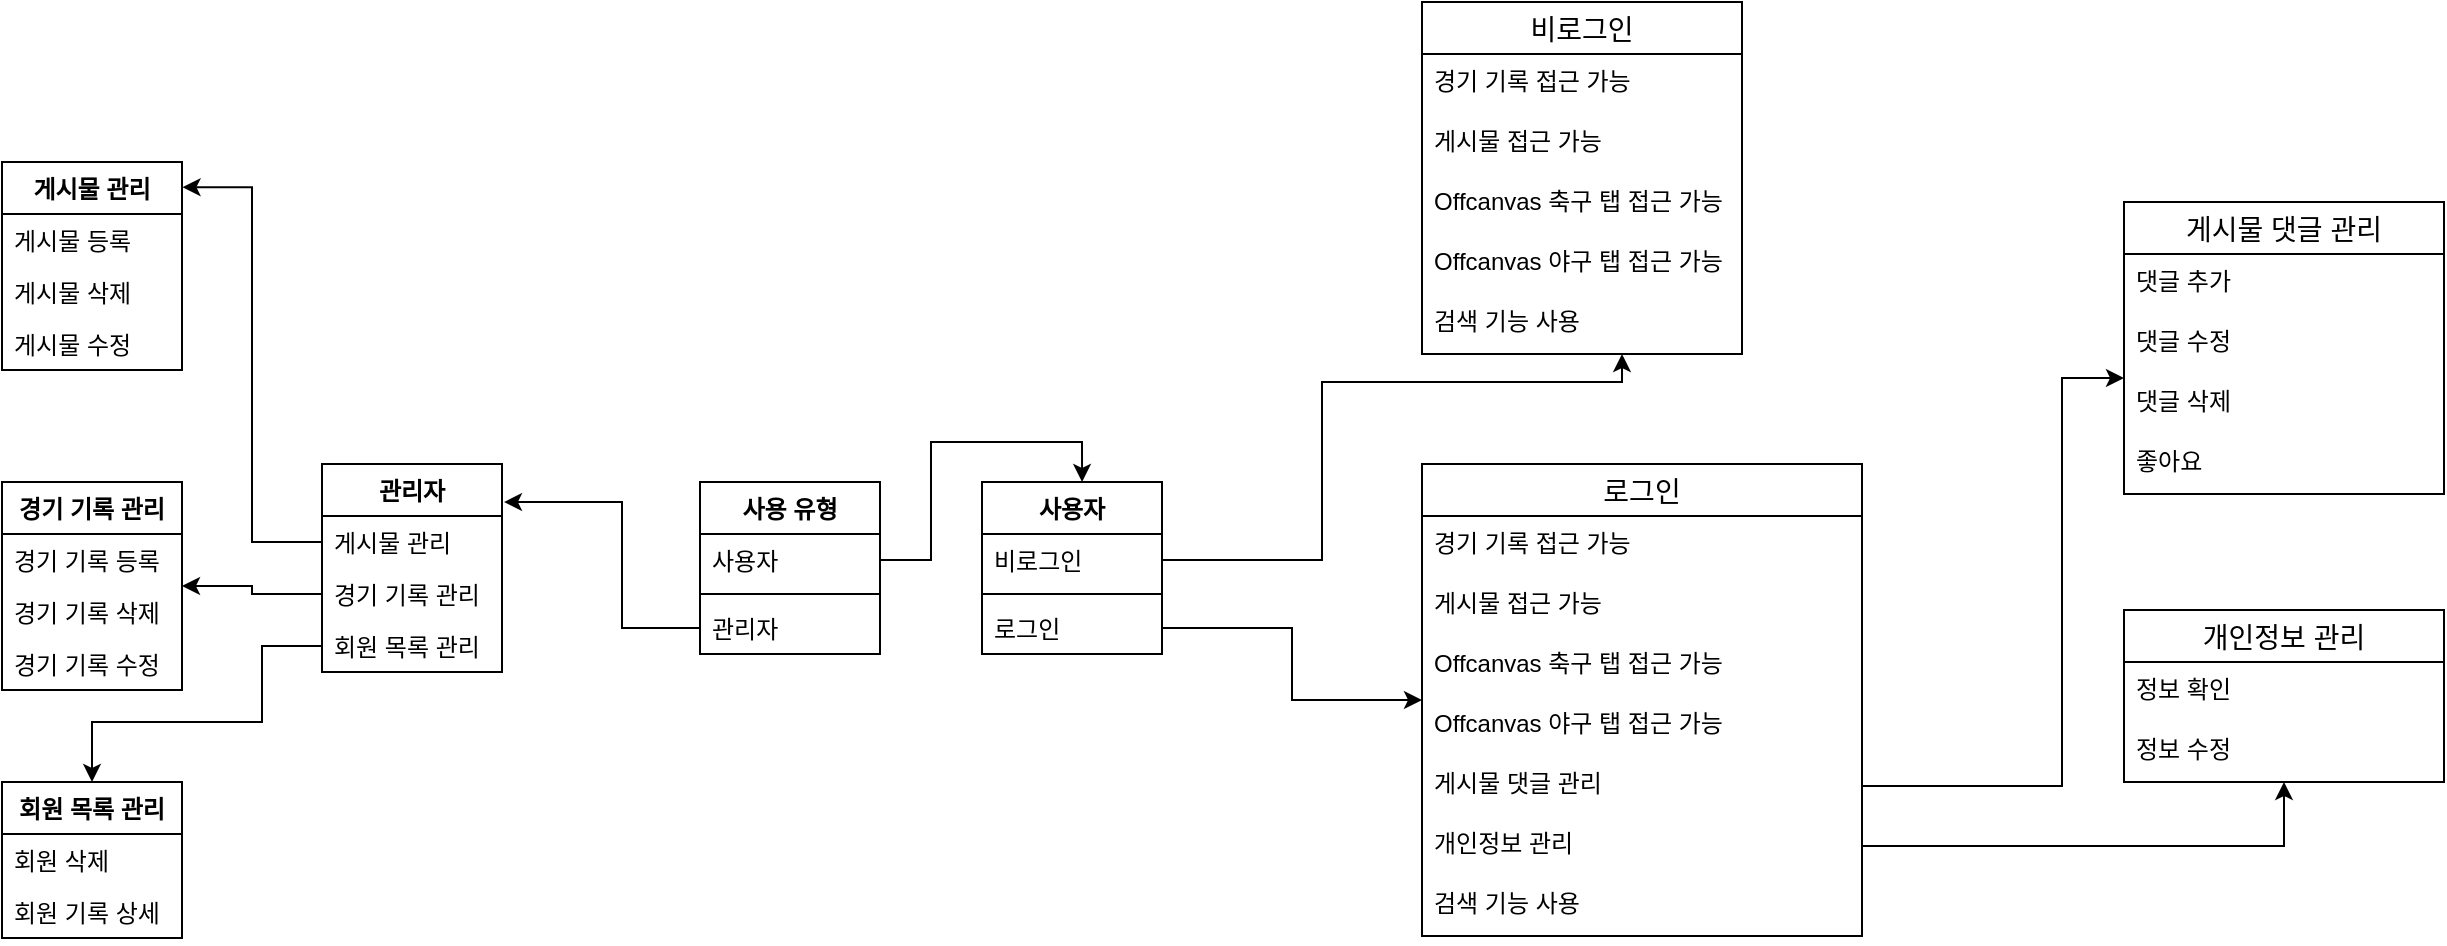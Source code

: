 <mxfile version="20.0.4" type="github">
  <diagram id="z-WIZhmsR8eHMmmbYmnl" name="Page-1">
    <mxGraphModel dx="553" dy="1302" grid="1" gridSize="10" guides="1" tooltips="1" connect="1" arrows="1" fold="1" page="1" pageScale="1" pageWidth="1169" pageHeight="827" math="0" shadow="0">
      <root>
        <mxCell id="0" />
        <mxCell id="1" parent="0" />
        <mxCell id="DHVbr6--1tinv_JmC_Sy-45" value="사용자" style="swimlane;fontStyle=1;align=center;verticalAlign=top;childLayout=stackLayout;horizontal=1;startSize=26;horizontalStack=0;resizeParent=1;resizeParentMax=0;resizeLast=0;collapsible=1;marginBottom=0;" vertex="1" parent="1">
          <mxGeometry x="690" y="140" width="90" height="86" as="geometry" />
        </mxCell>
        <mxCell id="DHVbr6--1tinv_JmC_Sy-46" value="비로그인 " style="text;strokeColor=none;fillColor=none;align=left;verticalAlign=top;spacingLeft=4;spacingRight=4;overflow=hidden;rotatable=0;points=[[0,0.5],[1,0.5]];portConstraint=eastwest;" vertex="1" parent="DHVbr6--1tinv_JmC_Sy-45">
          <mxGeometry y="26" width="90" height="26" as="geometry" />
        </mxCell>
        <mxCell id="DHVbr6--1tinv_JmC_Sy-47" value="" style="line;strokeWidth=1;fillColor=none;align=left;verticalAlign=middle;spacingTop=-1;spacingLeft=3;spacingRight=3;rotatable=0;labelPosition=right;points=[];portConstraint=eastwest;" vertex="1" parent="DHVbr6--1tinv_JmC_Sy-45">
          <mxGeometry y="52" width="90" height="8" as="geometry" />
        </mxCell>
        <mxCell id="DHVbr6--1tinv_JmC_Sy-48" value="로그인" style="text;strokeColor=none;fillColor=none;align=left;verticalAlign=top;spacingLeft=4;spacingRight=4;overflow=hidden;rotatable=0;points=[[0,0.5],[1,0.5]];portConstraint=eastwest;" vertex="1" parent="DHVbr6--1tinv_JmC_Sy-45">
          <mxGeometry y="60" width="90" height="26" as="geometry" />
        </mxCell>
        <mxCell id="DHVbr6--1tinv_JmC_Sy-49" value="비로그인" style="swimlane;fontStyle=0;childLayout=stackLayout;horizontal=1;startSize=26;horizontalStack=0;resizeParent=1;resizeParentMax=0;resizeLast=0;collapsible=1;marginBottom=0;align=center;fontSize=14;" vertex="1" parent="1">
          <mxGeometry x="910" y="-100" width="160" height="176" as="geometry" />
        </mxCell>
        <mxCell id="DHVbr6--1tinv_JmC_Sy-50" value="경기 기록 접근 가능" style="text;strokeColor=none;fillColor=none;spacingLeft=4;spacingRight=4;overflow=hidden;rotatable=0;points=[[0,0.5],[1,0.5]];portConstraint=eastwest;fontSize=12;" vertex="1" parent="DHVbr6--1tinv_JmC_Sy-49">
          <mxGeometry y="26" width="160" height="30" as="geometry" />
        </mxCell>
        <mxCell id="DHVbr6--1tinv_JmC_Sy-51" value="게시물 접근 가능 " style="text;strokeColor=none;fillColor=none;spacingLeft=4;spacingRight=4;overflow=hidden;rotatable=0;points=[[0,0.5],[1,0.5]];portConstraint=eastwest;fontSize=12;" vertex="1" parent="DHVbr6--1tinv_JmC_Sy-49">
          <mxGeometry y="56" width="160" height="30" as="geometry" />
        </mxCell>
        <mxCell id="DHVbr6--1tinv_JmC_Sy-52" value="Offcanvas 축구 탭 접근 가능" style="text;strokeColor=none;fillColor=none;spacingLeft=4;spacingRight=4;overflow=hidden;rotatable=0;points=[[0,0.5],[1,0.5]];portConstraint=eastwest;fontSize=12;" vertex="1" parent="DHVbr6--1tinv_JmC_Sy-49">
          <mxGeometry y="86" width="160" height="30" as="geometry" />
        </mxCell>
        <mxCell id="DHVbr6--1tinv_JmC_Sy-54" value="Offcanvas 야구 탭 접근 가능" style="text;strokeColor=none;fillColor=none;spacingLeft=4;spacingRight=4;overflow=hidden;rotatable=0;points=[[0,0.5],[1,0.5]];portConstraint=eastwest;fontSize=12;" vertex="1" parent="DHVbr6--1tinv_JmC_Sy-49">
          <mxGeometry y="116" width="160" height="30" as="geometry" />
        </mxCell>
        <mxCell id="DHVbr6--1tinv_JmC_Sy-123" value="검색 기능 사용" style="text;strokeColor=none;fillColor=none;spacingLeft=4;spacingRight=4;overflow=hidden;rotatable=0;points=[[0,0.5],[1,0.5]];portConstraint=eastwest;fontSize=12;" vertex="1" parent="DHVbr6--1tinv_JmC_Sy-49">
          <mxGeometry y="146" width="160" height="30" as="geometry" />
        </mxCell>
        <mxCell id="DHVbr6--1tinv_JmC_Sy-61" value="로그인" style="swimlane;fontStyle=0;childLayout=stackLayout;horizontal=1;startSize=26;horizontalStack=0;resizeParent=1;resizeParentMax=0;resizeLast=0;collapsible=1;marginBottom=0;align=center;fontSize=14;" vertex="1" parent="1">
          <mxGeometry x="910" y="131" width="220" height="236" as="geometry" />
        </mxCell>
        <mxCell id="DHVbr6--1tinv_JmC_Sy-62" value="경기 기록 접근 가능" style="text;strokeColor=none;fillColor=none;spacingLeft=4;spacingRight=4;overflow=hidden;rotatable=0;points=[[0,0.5],[1,0.5]];portConstraint=eastwest;fontSize=12;" vertex="1" parent="DHVbr6--1tinv_JmC_Sy-61">
          <mxGeometry y="26" width="220" height="30" as="geometry" />
        </mxCell>
        <mxCell id="DHVbr6--1tinv_JmC_Sy-63" value="게시물 접근 가능 " style="text;strokeColor=none;fillColor=none;spacingLeft=4;spacingRight=4;overflow=hidden;rotatable=0;points=[[0,0.5],[1,0.5]];portConstraint=eastwest;fontSize=12;" vertex="1" parent="DHVbr6--1tinv_JmC_Sy-61">
          <mxGeometry y="56" width="220" height="30" as="geometry" />
        </mxCell>
        <mxCell id="DHVbr6--1tinv_JmC_Sy-64" value="Offcanvas 축구 탭 접근 가능" style="text;strokeColor=none;fillColor=none;spacingLeft=4;spacingRight=4;overflow=hidden;rotatable=0;points=[[0,0.5],[1,0.5]];portConstraint=eastwest;fontSize=12;" vertex="1" parent="DHVbr6--1tinv_JmC_Sy-61">
          <mxGeometry y="86" width="220" height="30" as="geometry" />
        </mxCell>
        <mxCell id="DHVbr6--1tinv_JmC_Sy-65" value="Offcanvas 야구 탭 접근 가능" style="text;strokeColor=none;fillColor=none;spacingLeft=4;spacingRight=4;overflow=hidden;rotatable=0;points=[[0,0.5],[1,0.5]];portConstraint=eastwest;fontSize=12;" vertex="1" parent="DHVbr6--1tinv_JmC_Sy-61">
          <mxGeometry y="116" width="220" height="30" as="geometry" />
        </mxCell>
        <mxCell id="DHVbr6--1tinv_JmC_Sy-66" value="게시물 댓글 관리&#xa;" style="text;strokeColor=none;fillColor=none;spacingLeft=4;spacingRight=4;overflow=hidden;rotatable=0;points=[[0,0.5],[1,0.5]];portConstraint=eastwest;fontSize=12;" vertex="1" parent="DHVbr6--1tinv_JmC_Sy-61">
          <mxGeometry y="146" width="220" height="30" as="geometry" />
        </mxCell>
        <mxCell id="DHVbr6--1tinv_JmC_Sy-68" value="개인정보 관리" style="text;strokeColor=none;fillColor=none;spacingLeft=4;spacingRight=4;overflow=hidden;rotatable=0;points=[[0,0.5],[1,0.5]];portConstraint=eastwest;fontSize=12;" vertex="1" parent="DHVbr6--1tinv_JmC_Sy-61">
          <mxGeometry y="176" width="220" height="30" as="geometry" />
        </mxCell>
        <mxCell id="DHVbr6--1tinv_JmC_Sy-124" value="검색 기능 사용" style="text;strokeColor=none;fillColor=none;spacingLeft=4;spacingRight=4;overflow=hidden;rotatable=0;points=[[0,0.5],[1,0.5]];portConstraint=eastwest;fontSize=12;" vertex="1" parent="DHVbr6--1tinv_JmC_Sy-61">
          <mxGeometry y="206" width="220" height="30" as="geometry" />
        </mxCell>
        <mxCell id="DHVbr6--1tinv_JmC_Sy-69" value="사용 유형" style="swimlane;fontStyle=1;align=center;verticalAlign=top;childLayout=stackLayout;horizontal=1;startSize=26;horizontalStack=0;resizeParent=1;resizeParentMax=0;resizeLast=0;collapsible=1;marginBottom=0;" vertex="1" parent="1">
          <mxGeometry x="549" y="140" width="90" height="86" as="geometry" />
        </mxCell>
        <mxCell id="DHVbr6--1tinv_JmC_Sy-70" value="사용자" style="text;strokeColor=none;fillColor=none;align=left;verticalAlign=top;spacingLeft=4;spacingRight=4;overflow=hidden;rotatable=0;points=[[0,0.5],[1,0.5]];portConstraint=eastwest;" vertex="1" parent="DHVbr6--1tinv_JmC_Sy-69">
          <mxGeometry y="26" width="90" height="26" as="geometry" />
        </mxCell>
        <mxCell id="DHVbr6--1tinv_JmC_Sy-71" value="" style="line;strokeWidth=1;fillColor=none;align=left;verticalAlign=middle;spacingTop=-1;spacingLeft=3;spacingRight=3;rotatable=0;labelPosition=right;points=[];portConstraint=eastwest;" vertex="1" parent="DHVbr6--1tinv_JmC_Sy-69">
          <mxGeometry y="52" width="90" height="8" as="geometry" />
        </mxCell>
        <mxCell id="DHVbr6--1tinv_JmC_Sy-72" value="관리자" style="text;strokeColor=none;fillColor=none;align=left;verticalAlign=top;spacingLeft=4;spacingRight=4;overflow=hidden;rotatable=0;points=[[0,0.5],[1,0.5]];portConstraint=eastwest;" vertex="1" parent="DHVbr6--1tinv_JmC_Sy-69">
          <mxGeometry y="60" width="90" height="26" as="geometry" />
        </mxCell>
        <mxCell id="DHVbr6--1tinv_JmC_Sy-74" style="edgeStyle=orthogonalEdgeStyle;rounded=0;orthogonalLoop=1;jettySize=auto;html=1;exitX=1;exitY=0.5;exitDx=0;exitDy=0;entryX=0.556;entryY=0;entryDx=0;entryDy=0;entryPerimeter=0;endArrow=classic;endFill=1;" edge="1" parent="1" source="DHVbr6--1tinv_JmC_Sy-70" target="DHVbr6--1tinv_JmC_Sy-45">
          <mxGeometry relative="1" as="geometry" />
        </mxCell>
        <mxCell id="DHVbr6--1tinv_JmC_Sy-75" value="관리자" style="swimlane;fontStyle=1;align=center;verticalAlign=top;childLayout=stackLayout;horizontal=1;startSize=26;horizontalStack=0;resizeParent=1;resizeParentMax=0;resizeLast=0;collapsible=1;marginBottom=0;" vertex="1" parent="1">
          <mxGeometry x="360" y="131" width="90" height="104" as="geometry" />
        </mxCell>
        <mxCell id="DHVbr6--1tinv_JmC_Sy-76" value="게시물 관리" style="text;strokeColor=none;fillColor=none;align=left;verticalAlign=top;spacingLeft=4;spacingRight=4;overflow=hidden;rotatable=0;points=[[0,0.5],[1,0.5]];portConstraint=eastwest;" vertex="1" parent="DHVbr6--1tinv_JmC_Sy-75">
          <mxGeometry y="26" width="90" height="26" as="geometry" />
        </mxCell>
        <mxCell id="DHVbr6--1tinv_JmC_Sy-78" value="경기 기록 관리" style="text;strokeColor=none;fillColor=none;align=left;verticalAlign=top;spacingLeft=4;spacingRight=4;overflow=hidden;rotatable=0;points=[[0,0.5],[1,0.5]];portConstraint=eastwest;" vertex="1" parent="DHVbr6--1tinv_JmC_Sy-75">
          <mxGeometry y="52" width="90" height="26" as="geometry" />
        </mxCell>
        <mxCell id="DHVbr6--1tinv_JmC_Sy-79" value="회원 목록 관리" style="text;strokeColor=none;fillColor=none;align=left;verticalAlign=top;spacingLeft=4;spacingRight=4;overflow=hidden;rotatable=0;points=[[0,0.5],[1,0.5]];portConstraint=eastwest;" vertex="1" parent="DHVbr6--1tinv_JmC_Sy-75">
          <mxGeometry y="78" width="90" height="26" as="geometry" />
        </mxCell>
        <mxCell id="DHVbr6--1tinv_JmC_Sy-80" style="edgeStyle=orthogonalEdgeStyle;rounded=0;orthogonalLoop=1;jettySize=auto;html=1;exitX=0;exitY=0.5;exitDx=0;exitDy=0;entryX=1.011;entryY=0.183;entryDx=0;entryDy=0;entryPerimeter=0;endArrow=classic;endFill=1;" edge="1" parent="1" source="DHVbr6--1tinv_JmC_Sy-72" target="DHVbr6--1tinv_JmC_Sy-75">
          <mxGeometry relative="1" as="geometry">
            <Array as="points">
              <mxPoint x="510" y="213" />
              <mxPoint x="510" y="150" />
            </Array>
          </mxGeometry>
        </mxCell>
        <mxCell id="DHVbr6--1tinv_JmC_Sy-81" value="게시물 댓글 관리" style="swimlane;fontStyle=0;childLayout=stackLayout;horizontal=1;startSize=26;horizontalStack=0;resizeParent=1;resizeParentMax=0;resizeLast=0;collapsible=1;marginBottom=0;align=center;fontSize=14;" vertex="1" parent="1">
          <mxGeometry x="1261" width="160" height="146" as="geometry" />
        </mxCell>
        <mxCell id="DHVbr6--1tinv_JmC_Sy-82" value="댓글 추가" style="text;strokeColor=none;fillColor=none;spacingLeft=4;spacingRight=4;overflow=hidden;rotatable=0;points=[[0,0.5],[1,0.5]];portConstraint=eastwest;fontSize=12;" vertex="1" parent="DHVbr6--1tinv_JmC_Sy-81">
          <mxGeometry y="26" width="160" height="30" as="geometry" />
        </mxCell>
        <mxCell id="DHVbr6--1tinv_JmC_Sy-83" value="댓글 수정" style="text;strokeColor=none;fillColor=none;spacingLeft=4;spacingRight=4;overflow=hidden;rotatable=0;points=[[0,0.5],[1,0.5]];portConstraint=eastwest;fontSize=12;" vertex="1" parent="DHVbr6--1tinv_JmC_Sy-81">
          <mxGeometry y="56" width="160" height="30" as="geometry" />
        </mxCell>
        <mxCell id="DHVbr6--1tinv_JmC_Sy-88" value="댓글 삭제" style="text;strokeColor=none;fillColor=none;spacingLeft=4;spacingRight=4;overflow=hidden;rotatable=0;points=[[0,0.5],[1,0.5]];portConstraint=eastwest;fontSize=12;" vertex="1" parent="DHVbr6--1tinv_JmC_Sy-81">
          <mxGeometry y="86" width="160" height="30" as="geometry" />
        </mxCell>
        <mxCell id="DHVbr6--1tinv_JmC_Sy-90" value="좋아요" style="text;strokeColor=none;fillColor=none;spacingLeft=4;spacingRight=4;overflow=hidden;rotatable=0;points=[[0,0.5],[1,0.5]];portConstraint=eastwest;fontSize=12;" vertex="1" parent="DHVbr6--1tinv_JmC_Sy-81">
          <mxGeometry y="116" width="160" height="30" as="geometry" />
        </mxCell>
        <mxCell id="DHVbr6--1tinv_JmC_Sy-92" value="개인정보 관리" style="swimlane;fontStyle=0;childLayout=stackLayout;horizontal=1;startSize=26;horizontalStack=0;resizeParent=1;resizeParentMax=0;resizeLast=0;collapsible=1;marginBottom=0;align=center;fontSize=14;" vertex="1" parent="1">
          <mxGeometry x="1261" y="204" width="160" height="86" as="geometry" />
        </mxCell>
        <mxCell id="DHVbr6--1tinv_JmC_Sy-93" value="정보 확인" style="text;strokeColor=none;fillColor=none;spacingLeft=4;spacingRight=4;overflow=hidden;rotatable=0;points=[[0,0.5],[1,0.5]];portConstraint=eastwest;fontSize=12;" vertex="1" parent="DHVbr6--1tinv_JmC_Sy-92">
          <mxGeometry y="26" width="160" height="30" as="geometry" />
        </mxCell>
        <mxCell id="DHVbr6--1tinv_JmC_Sy-94" value="정보 수정" style="text;strokeColor=none;fillColor=none;spacingLeft=4;spacingRight=4;overflow=hidden;rotatable=0;points=[[0,0.5],[1,0.5]];portConstraint=eastwest;fontSize=12;" vertex="1" parent="DHVbr6--1tinv_JmC_Sy-92">
          <mxGeometry y="56" width="160" height="30" as="geometry" />
        </mxCell>
        <mxCell id="DHVbr6--1tinv_JmC_Sy-99" value="게시물 관리" style="swimlane;fontStyle=1;align=center;verticalAlign=top;childLayout=stackLayout;horizontal=1;startSize=26;horizontalStack=0;resizeParent=1;resizeParentMax=0;resizeLast=0;collapsible=1;marginBottom=0;" vertex="1" parent="1">
          <mxGeometry x="200" y="-20" width="90" height="104" as="geometry" />
        </mxCell>
        <mxCell id="DHVbr6--1tinv_JmC_Sy-103" value="게시물 등록" style="text;strokeColor=none;fillColor=none;align=left;verticalAlign=top;spacingLeft=4;spacingRight=4;overflow=hidden;rotatable=0;points=[[0,0.5],[1,0.5]];portConstraint=eastwest;" vertex="1" parent="DHVbr6--1tinv_JmC_Sy-99">
          <mxGeometry y="26" width="90" height="26" as="geometry" />
        </mxCell>
        <mxCell id="DHVbr6--1tinv_JmC_Sy-100" value="게시물 삭제" style="text;strokeColor=none;fillColor=none;align=left;verticalAlign=top;spacingLeft=4;spacingRight=4;overflow=hidden;rotatable=0;points=[[0,0.5],[1,0.5]];portConstraint=eastwest;" vertex="1" parent="DHVbr6--1tinv_JmC_Sy-99">
          <mxGeometry y="52" width="90" height="26" as="geometry" />
        </mxCell>
        <mxCell id="DHVbr6--1tinv_JmC_Sy-101" value="게시물 수정" style="text;strokeColor=none;fillColor=none;align=left;verticalAlign=top;spacingLeft=4;spacingRight=4;overflow=hidden;rotatable=0;points=[[0,0.5],[1,0.5]];portConstraint=eastwest;" vertex="1" parent="DHVbr6--1tinv_JmC_Sy-99">
          <mxGeometry y="78" width="90" height="26" as="geometry" />
        </mxCell>
        <mxCell id="DHVbr6--1tinv_JmC_Sy-104" style="edgeStyle=orthogonalEdgeStyle;rounded=0;orthogonalLoop=1;jettySize=auto;html=1;exitX=0;exitY=0.5;exitDx=0;exitDy=0;entryX=1.003;entryY=0.121;entryDx=0;entryDy=0;entryPerimeter=0;endArrow=classic;endFill=1;" edge="1" parent="1" source="DHVbr6--1tinv_JmC_Sy-76" target="DHVbr6--1tinv_JmC_Sy-99">
          <mxGeometry relative="1" as="geometry" />
        </mxCell>
        <mxCell id="DHVbr6--1tinv_JmC_Sy-105" value="경기 기록 관리" style="swimlane;fontStyle=1;align=center;verticalAlign=top;childLayout=stackLayout;horizontal=1;startSize=26;horizontalStack=0;resizeParent=1;resizeParentMax=0;resizeLast=0;collapsible=1;marginBottom=0;" vertex="1" parent="1">
          <mxGeometry x="200" y="140" width="90" height="104" as="geometry" />
        </mxCell>
        <mxCell id="DHVbr6--1tinv_JmC_Sy-106" value="경기 기록 등록" style="text;strokeColor=none;fillColor=none;align=left;verticalAlign=top;spacingLeft=4;spacingRight=4;overflow=hidden;rotatable=0;points=[[0,0.5],[1,0.5]];portConstraint=eastwest;" vertex="1" parent="DHVbr6--1tinv_JmC_Sy-105">
          <mxGeometry y="26" width="90" height="26" as="geometry" />
        </mxCell>
        <mxCell id="DHVbr6--1tinv_JmC_Sy-107" value="경기 기록 삭제" style="text;strokeColor=none;fillColor=none;align=left;verticalAlign=top;spacingLeft=4;spacingRight=4;overflow=hidden;rotatable=0;points=[[0,0.5],[1,0.5]];portConstraint=eastwest;" vertex="1" parent="DHVbr6--1tinv_JmC_Sy-105">
          <mxGeometry y="52" width="90" height="26" as="geometry" />
        </mxCell>
        <mxCell id="DHVbr6--1tinv_JmC_Sy-108" value="경기 기록 수정" style="text;strokeColor=none;fillColor=none;align=left;verticalAlign=top;spacingLeft=4;spacingRight=4;overflow=hidden;rotatable=0;points=[[0,0.5],[1,0.5]];portConstraint=eastwest;" vertex="1" parent="DHVbr6--1tinv_JmC_Sy-105">
          <mxGeometry y="78" width="90" height="26" as="geometry" />
        </mxCell>
        <mxCell id="DHVbr6--1tinv_JmC_Sy-110" style="edgeStyle=orthogonalEdgeStyle;rounded=0;orthogonalLoop=1;jettySize=auto;html=1;exitX=0;exitY=0.5;exitDx=0;exitDy=0;endArrow=classic;endFill=1;" edge="1" parent="1" source="DHVbr6--1tinv_JmC_Sy-78" target="DHVbr6--1tinv_JmC_Sy-105">
          <mxGeometry relative="1" as="geometry" />
        </mxCell>
        <mxCell id="DHVbr6--1tinv_JmC_Sy-111" value="회원 목록 관리" style="swimlane;fontStyle=1;align=center;verticalAlign=top;childLayout=stackLayout;horizontal=1;startSize=26;horizontalStack=0;resizeParent=1;resizeParentMax=0;resizeLast=0;collapsible=1;marginBottom=0;" vertex="1" parent="1">
          <mxGeometry x="200" y="290" width="90" height="78" as="geometry" />
        </mxCell>
        <mxCell id="DHVbr6--1tinv_JmC_Sy-112" value="회원 삭제" style="text;strokeColor=none;fillColor=none;align=left;verticalAlign=top;spacingLeft=4;spacingRight=4;overflow=hidden;rotatable=0;points=[[0,0.5],[1,0.5]];portConstraint=eastwest;" vertex="1" parent="DHVbr6--1tinv_JmC_Sy-111">
          <mxGeometry y="26" width="90" height="26" as="geometry" />
        </mxCell>
        <mxCell id="DHVbr6--1tinv_JmC_Sy-113" value="회원 기록 상세 " style="text;strokeColor=none;fillColor=none;align=left;verticalAlign=top;spacingLeft=4;spacingRight=4;overflow=hidden;rotatable=0;points=[[0,0.5],[1,0.5]];portConstraint=eastwest;" vertex="1" parent="DHVbr6--1tinv_JmC_Sy-111">
          <mxGeometry y="52" width="90" height="26" as="geometry" />
        </mxCell>
        <mxCell id="DHVbr6--1tinv_JmC_Sy-115" style="edgeStyle=orthogonalEdgeStyle;rounded=0;orthogonalLoop=1;jettySize=auto;html=1;exitX=0;exitY=0.5;exitDx=0;exitDy=0;entryX=0.5;entryY=0;entryDx=0;entryDy=0;endArrow=classic;endFill=1;" edge="1" parent="1" source="DHVbr6--1tinv_JmC_Sy-79" target="DHVbr6--1tinv_JmC_Sy-111">
          <mxGeometry relative="1" as="geometry">
            <Array as="points">
              <mxPoint x="330" y="222" />
              <mxPoint x="330" y="260" />
              <mxPoint x="245" y="260" />
            </Array>
          </mxGeometry>
        </mxCell>
        <mxCell id="DHVbr6--1tinv_JmC_Sy-117" style="edgeStyle=orthogonalEdgeStyle;rounded=0;orthogonalLoop=1;jettySize=auto;html=1;exitX=1;exitY=0.5;exitDx=0;exitDy=0;endArrow=classic;endFill=1;" edge="1" parent="1" source="DHVbr6--1tinv_JmC_Sy-48" target="DHVbr6--1tinv_JmC_Sy-61">
          <mxGeometry relative="1" as="geometry" />
        </mxCell>
        <mxCell id="DHVbr6--1tinv_JmC_Sy-119" style="edgeStyle=orthogonalEdgeStyle;rounded=0;orthogonalLoop=1;jettySize=auto;html=1;exitX=1;exitY=0.5;exitDx=0;exitDy=0;endArrow=classic;endFill=1;" edge="1" parent="1" source="DHVbr6--1tinv_JmC_Sy-68" target="DHVbr6--1tinv_JmC_Sy-92">
          <mxGeometry relative="1" as="geometry" />
        </mxCell>
        <mxCell id="DHVbr6--1tinv_JmC_Sy-120" style="edgeStyle=orthogonalEdgeStyle;rounded=0;orthogonalLoop=1;jettySize=auto;html=1;exitX=1;exitY=0.5;exitDx=0;exitDy=0;endArrow=classic;endFill=1;" edge="1" parent="1" source="DHVbr6--1tinv_JmC_Sy-66" target="DHVbr6--1tinv_JmC_Sy-81">
          <mxGeometry relative="1" as="geometry">
            <Array as="points">
              <mxPoint x="1230" y="292" />
              <mxPoint x="1230" y="88" />
            </Array>
          </mxGeometry>
        </mxCell>
        <mxCell id="DHVbr6--1tinv_JmC_Sy-121" style="edgeStyle=orthogonalEdgeStyle;rounded=0;orthogonalLoop=1;jettySize=auto;html=1;exitX=1;exitY=0.5;exitDx=0;exitDy=0;endArrow=classic;endFill=1;" edge="1" parent="1" source="DHVbr6--1tinv_JmC_Sy-46" target="DHVbr6--1tinv_JmC_Sy-49">
          <mxGeometry relative="1" as="geometry">
            <Array as="points">
              <mxPoint x="860" y="179" />
              <mxPoint x="860" y="90" />
              <mxPoint x="1010" y="90" />
            </Array>
          </mxGeometry>
        </mxCell>
      </root>
    </mxGraphModel>
  </diagram>
</mxfile>
